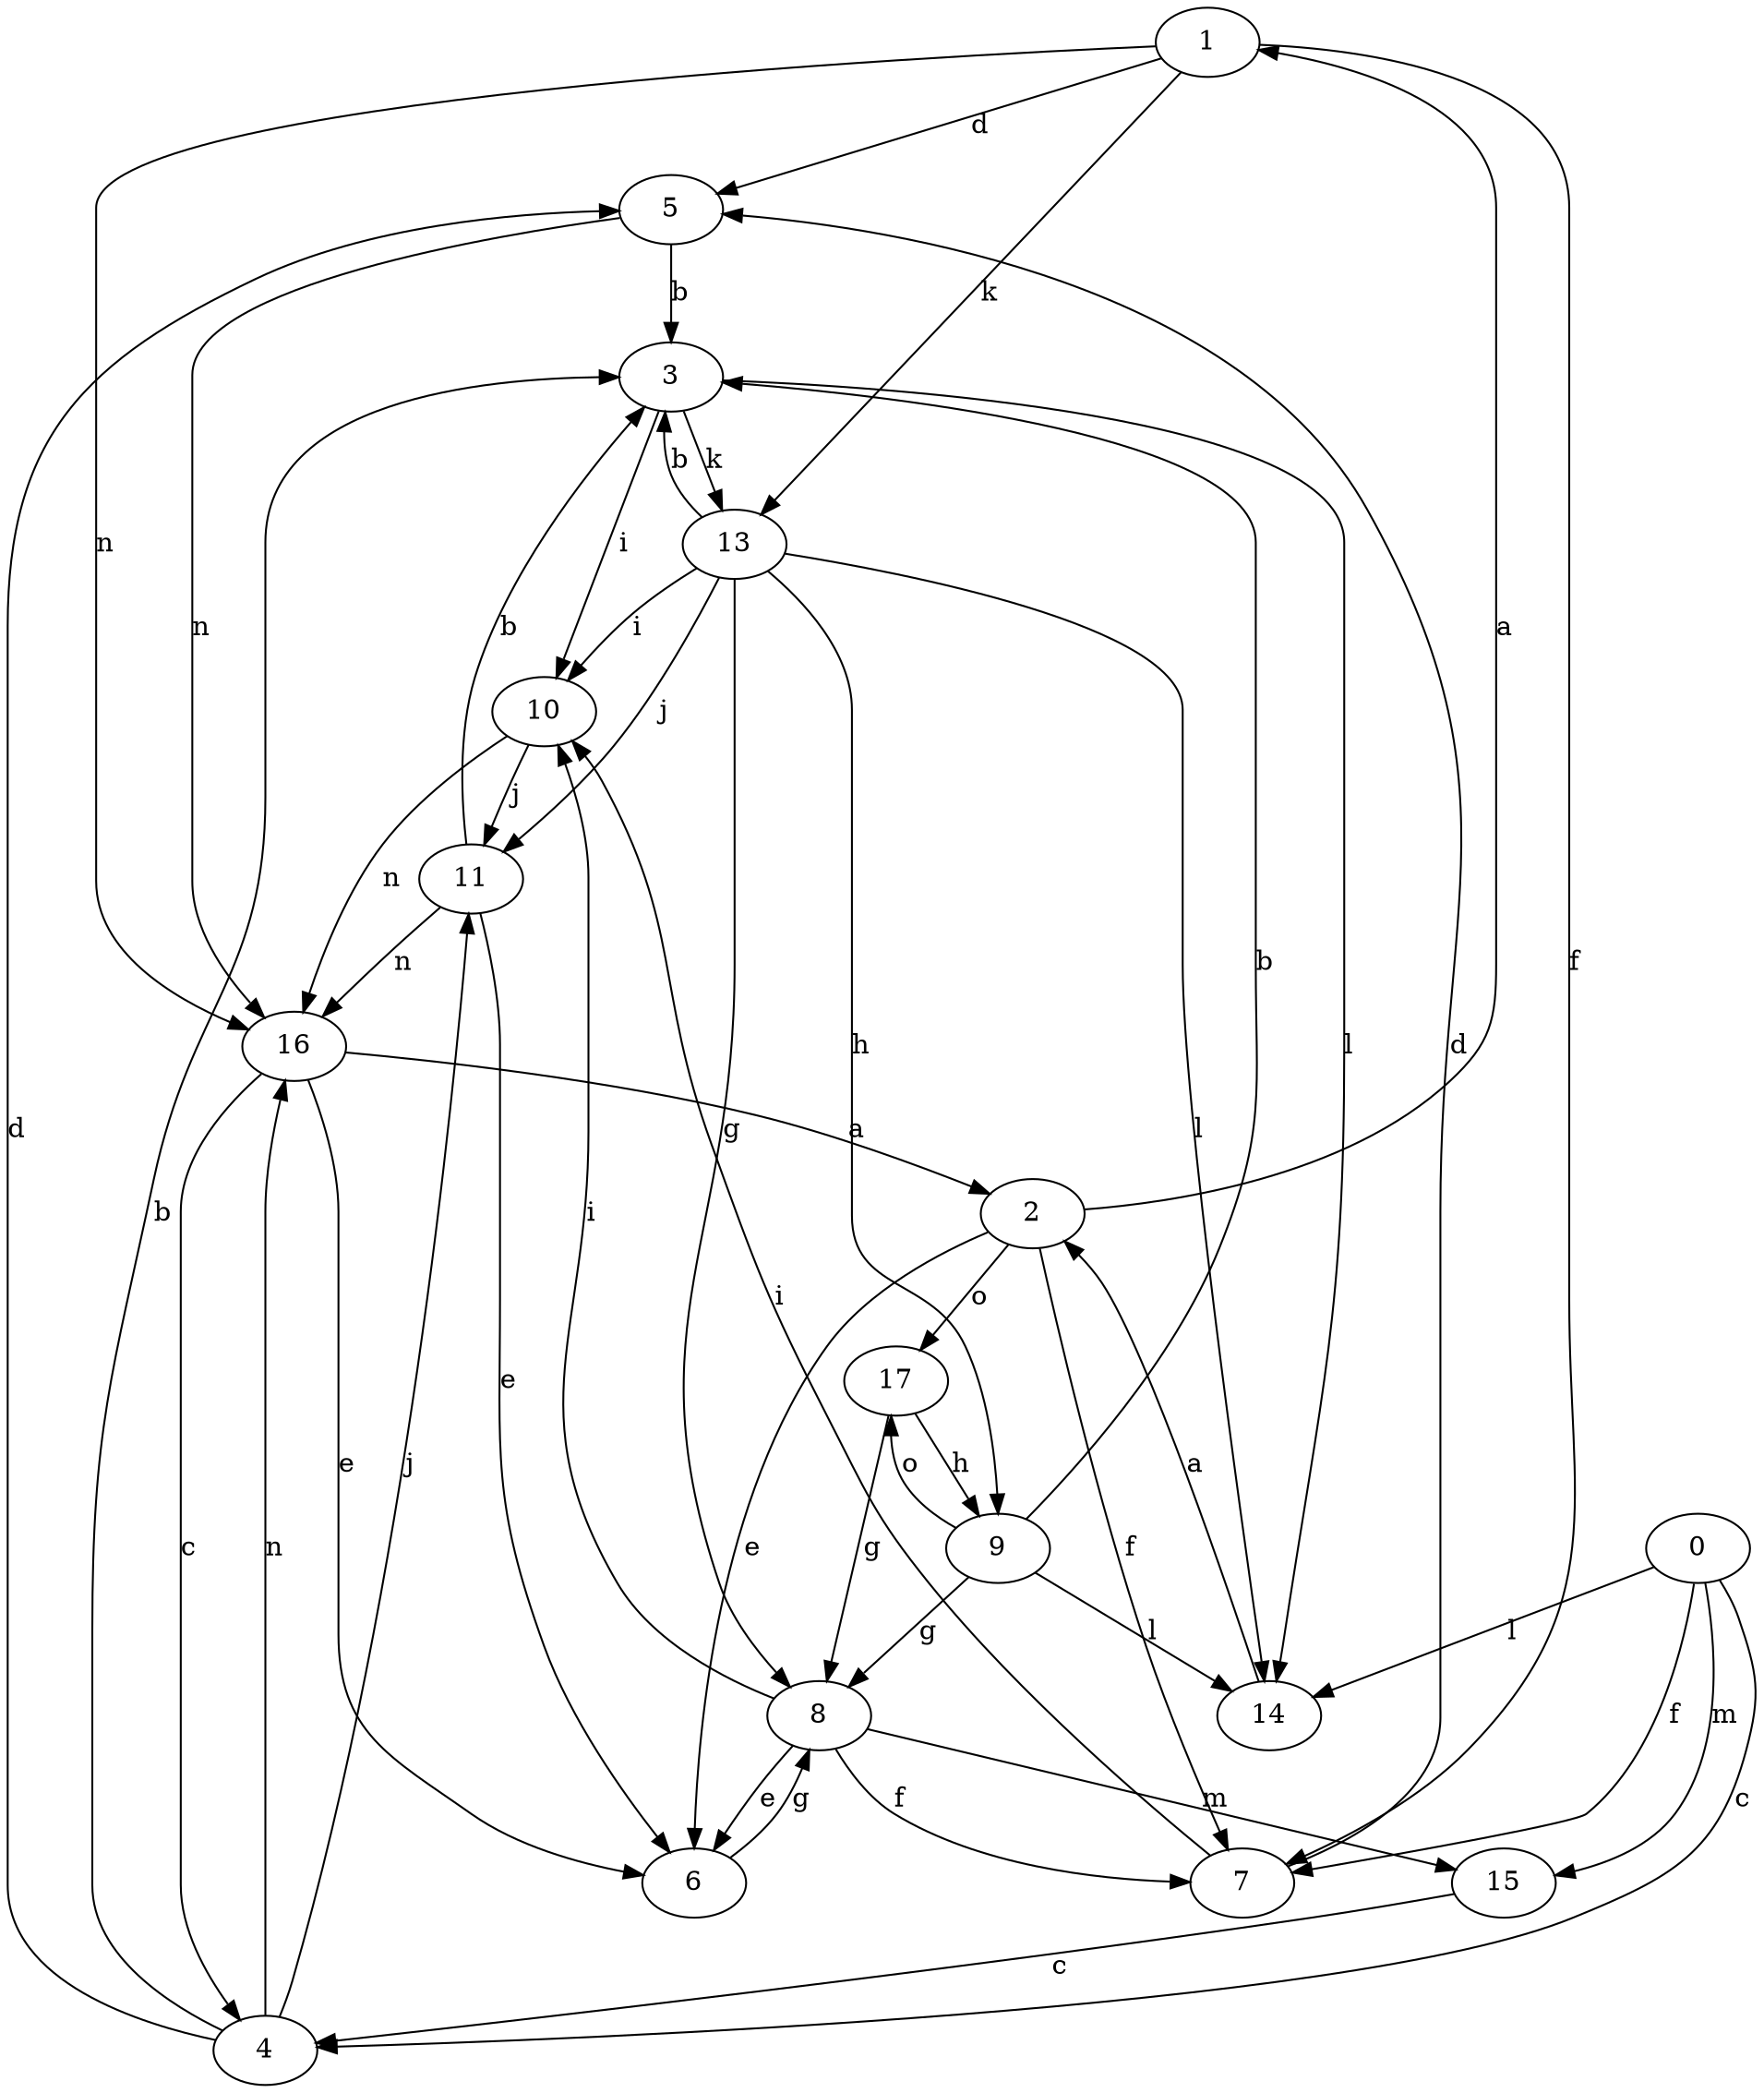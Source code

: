 strict digraph  {
1;
2;
3;
4;
5;
6;
7;
8;
9;
0;
10;
11;
13;
14;
15;
16;
17;
1 -> 5  [label=d];
1 -> 7  [label=f];
1 -> 13  [label=k];
1 -> 16  [label=n];
2 -> 1  [label=a];
2 -> 6  [label=e];
2 -> 7  [label=f];
2 -> 17  [label=o];
3 -> 10  [label=i];
3 -> 13  [label=k];
3 -> 14  [label=l];
4 -> 3  [label=b];
4 -> 5  [label=d];
4 -> 11  [label=j];
4 -> 16  [label=n];
5 -> 3  [label=b];
5 -> 16  [label=n];
6 -> 8  [label=g];
7 -> 5  [label=d];
7 -> 10  [label=i];
8 -> 6  [label=e];
8 -> 7  [label=f];
8 -> 10  [label=i];
8 -> 15  [label=m];
9 -> 3  [label=b];
9 -> 8  [label=g];
9 -> 14  [label=l];
9 -> 17  [label=o];
0 -> 4  [label=c];
0 -> 7  [label=f];
0 -> 14  [label=l];
0 -> 15  [label=m];
10 -> 11  [label=j];
10 -> 16  [label=n];
11 -> 3  [label=b];
11 -> 6  [label=e];
11 -> 16  [label=n];
13 -> 3  [label=b];
13 -> 8  [label=g];
13 -> 9  [label=h];
13 -> 10  [label=i];
13 -> 11  [label=j];
13 -> 14  [label=l];
14 -> 2  [label=a];
15 -> 4  [label=c];
16 -> 2  [label=a];
16 -> 4  [label=c];
16 -> 6  [label=e];
17 -> 8  [label=g];
17 -> 9  [label=h];
}
